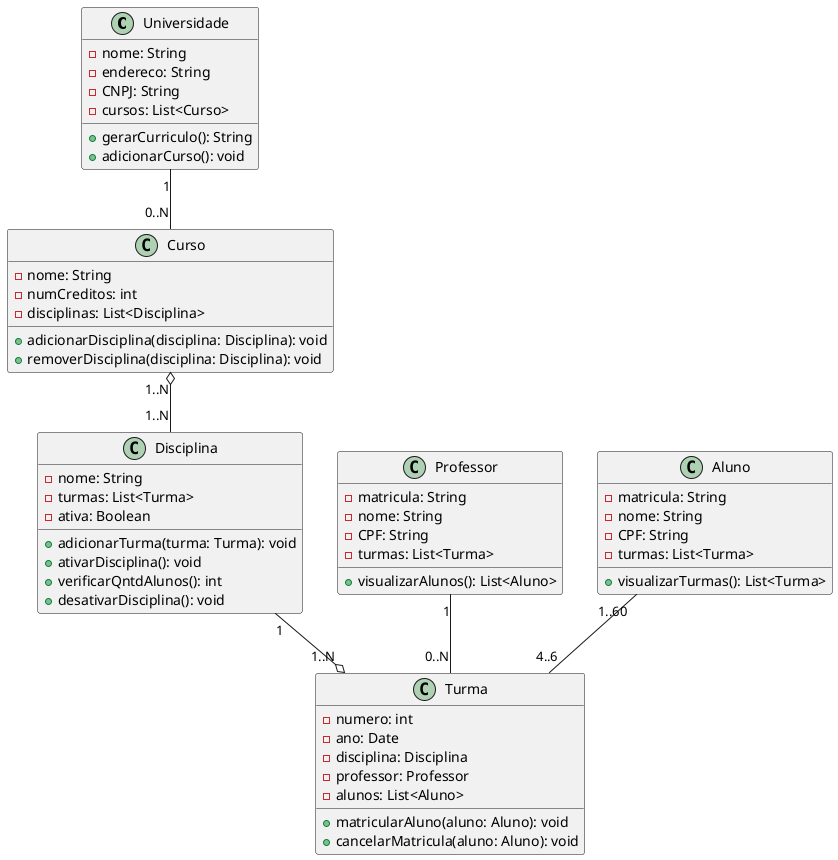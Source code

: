 @startuml

class Universidade {
  -nome: String
  -endereco: String
  -CNPJ: String
  -cursos: List<Curso>
  +gerarCurriculo(): String
  +adicionarCurso(): void
}

class Curso {
  -nome: String
  -numCreditos: int
  -disciplinas: List<Disciplina>
  +adicionarDisciplina(disciplina: Disciplina): void
  +removerDisciplina(disciplina: Disciplina): void
}

class Disciplina {
  -nome: String
  -turmas: List<Turma>
  -ativa: Boolean
  +adicionarTurma(turma: Turma): void
  +ativarDisciplina(): void
  +verificarQntdAlunos(): int
  +desativarDisciplina(): void
}

class Turma {
  -numero: int
  -ano: Date
  -disciplina: Disciplina
  -professor: Professor
  -alunos: List<Aluno>
  +matricularAluno(aluno: Aluno): void
  +cancelarMatricula(aluno: Aluno): void
}

class Professor {
  -matricula: String
  -nome: String
  -CPF: String
  -turmas: List<Turma>
  +visualizarAlunos(): List<Aluno>
}

class Aluno {
  -matricula: String
  -nome: String  
  -CPF: String 
  -turmas: List<Turma>
  +visualizarTurmas(): List<Turma>
}

Universidade "1" -- "0..N" Curso
Curso "1..N" o-- "1..N" Disciplina
Disciplina "1" --o "1..N" Turma
Professor "1" -- "0..N" Turma
Aluno "1..60" -- "4..6" Turma

@enduml